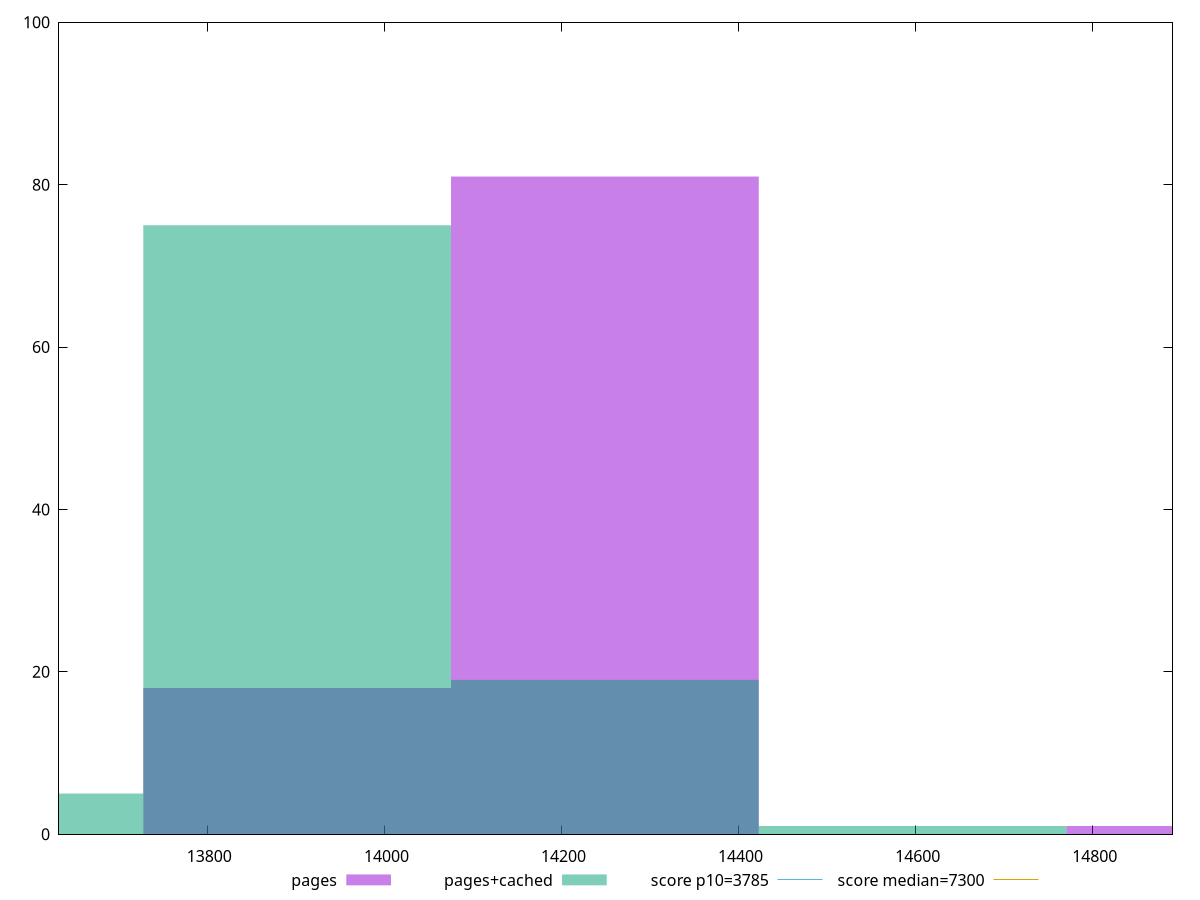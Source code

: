 reset

$pages <<EOF
14249.022673499492 81
13901.485535121456 18
14944.096950255565 1
EOF

$pagesCached <<EOF
14249.022673499492 19
13901.485535121456 75
13553.948396743419 5
14596.559811877529 1
EOF

set key outside below
set boxwidth 347.5371383780364
set xrange [13632.506999999998:14890.086449999999]
set yrange [0:100]
set trange [0:100]
set style fill transparent solid 0.5 noborder

set parametric
set terminal svg size 640, 500 enhanced background rgb 'white'
set output "report_00018_2021-02-10T15-25-16.877Z/interactive/comparison/histogram/0_vs_1.svg"

plot $pages title "pages" with boxes, \
     $pagesCached title "pages+cached" with boxes, \
     3785,t title "score p10=3785", \
     7300,t title "score median=7300"

reset
